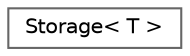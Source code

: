 digraph "类继承关系图"
{
 // LATEX_PDF_SIZE
  bgcolor="transparent";
  edge [fontname=Helvetica,fontsize=10,labelfontname=Helvetica,labelfontsize=10];
  node [fontname=Helvetica,fontsize=10,shape=box,height=0.2,width=0.4];
  rankdir="LR";
  Node0 [id="Node000000",label="Storage\< T \>",height=0.2,width=0.4,color="grey40", fillcolor="white", style="filled",URL="$struct_storage.html",tooltip=" "];
}
